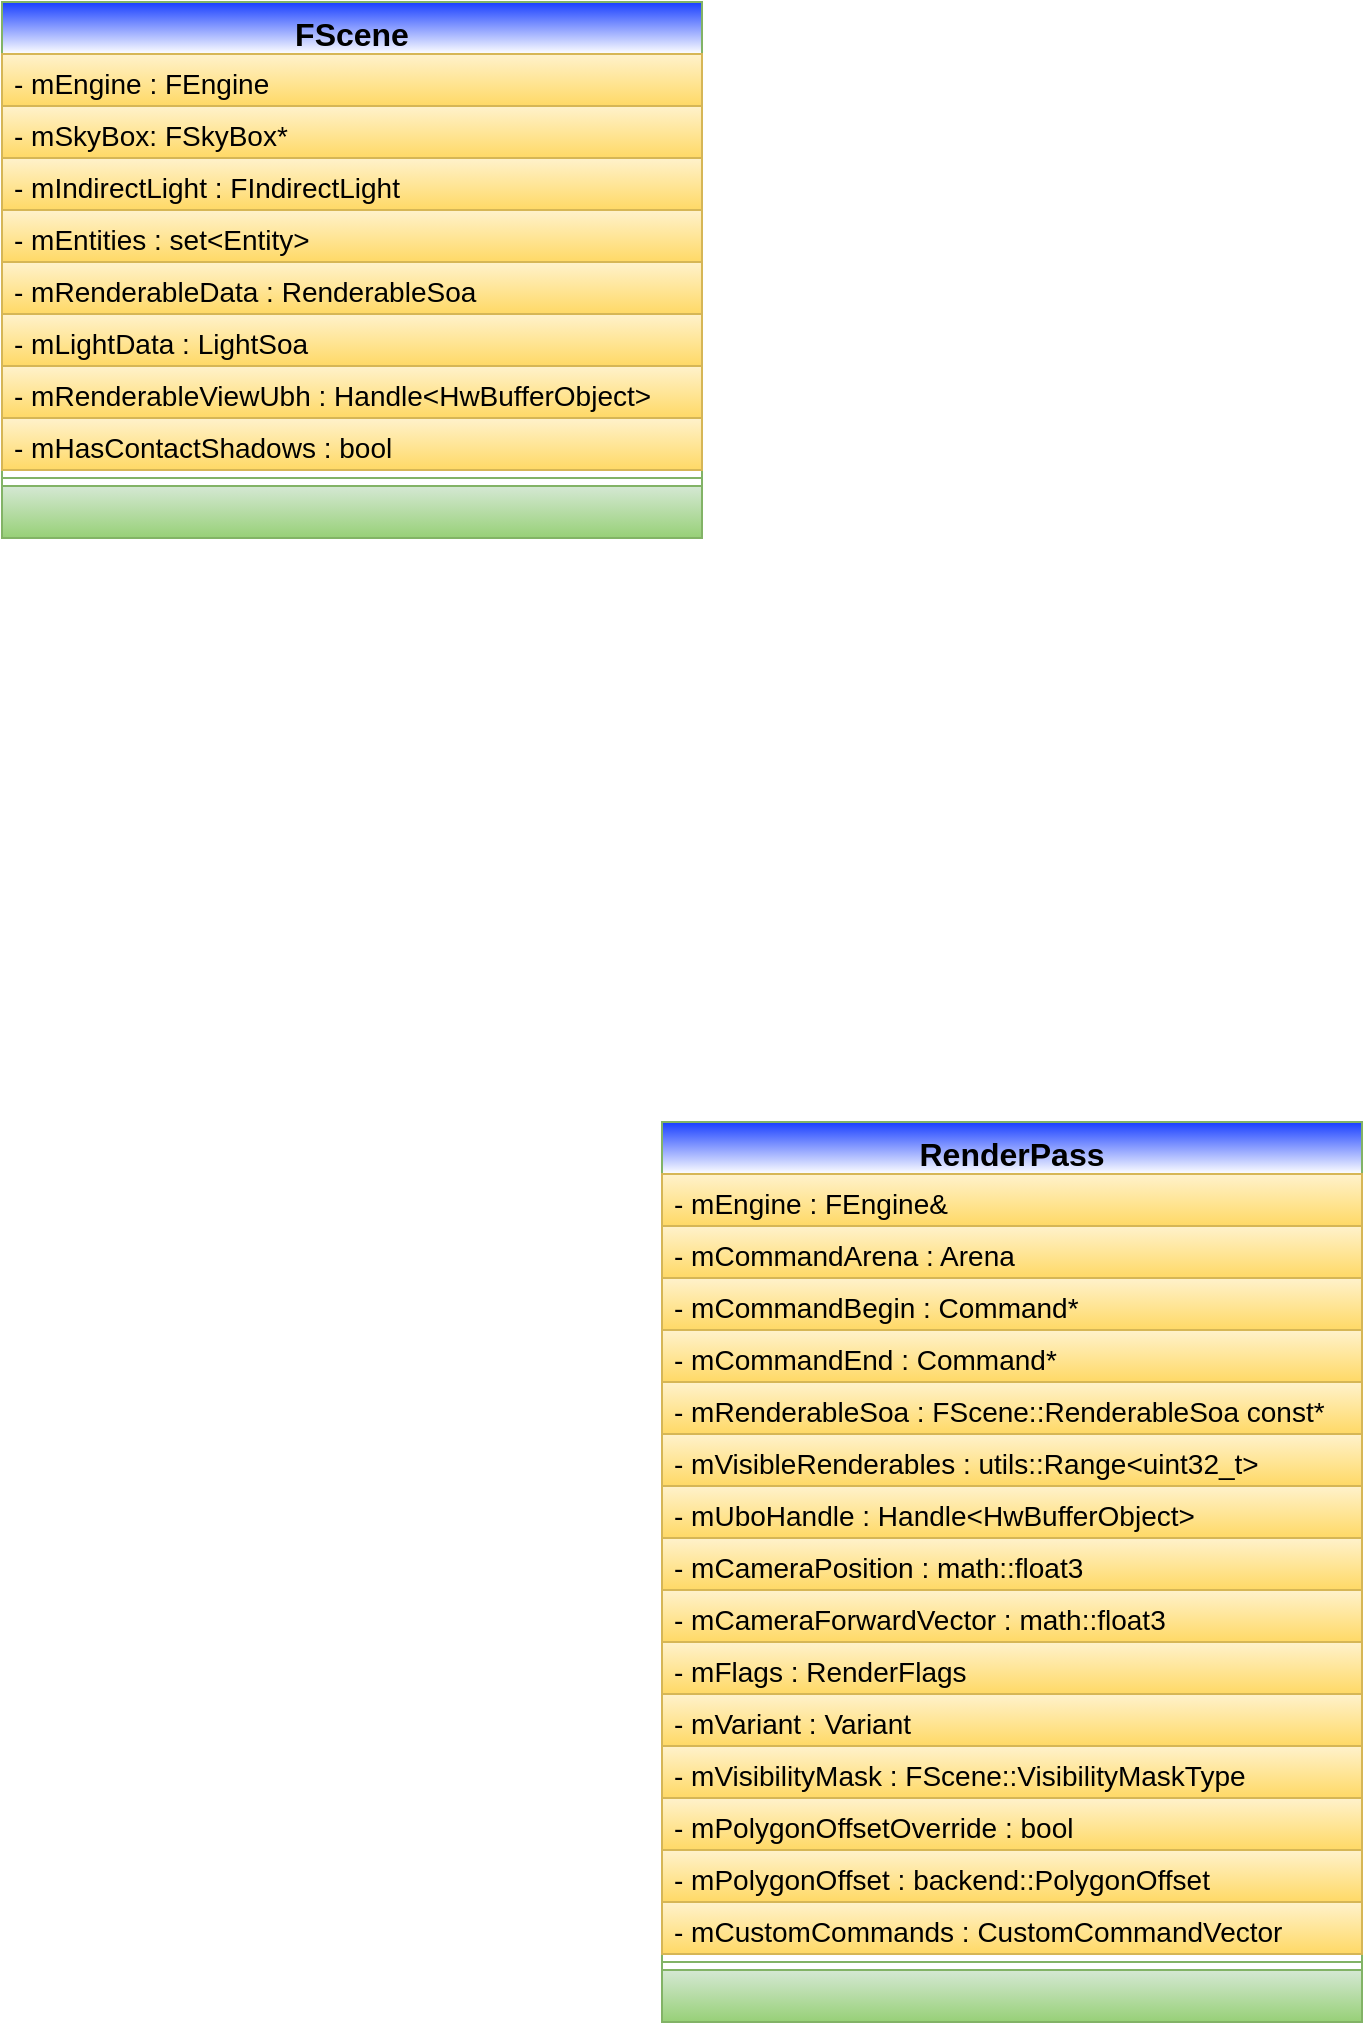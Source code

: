 <mxfile version="14.5.1" type="device"><diagram id="xjEokUfIYf18CmNGWwfW" name="第 1 页"><mxGraphModel dx="1086" dy="806" grid="1" gridSize="10" guides="1" tooltips="1" connect="1" arrows="1" fold="1" page="1" pageScale="1" pageWidth="1654" pageHeight="2336" math="0" shadow="0"><root><mxCell id="0"/><mxCell id="1" parent="0"/><mxCell id="k0R3jxIRL3sEbX5qB7N4-1" value="FScene" style="swimlane;fontStyle=1;align=center;verticalAlign=top;childLayout=stackLayout;horizontal=1;startSize=26;horizontalStack=0;resizeParent=1;resizeParentMax=0;resizeLast=0;collapsible=1;marginBottom=0;fontSize=16;strokeColor=#82b366;fillColor=#FFFFFF;gradientColor=#173EFF;gradientDirection=north;" parent="1" vertex="1"><mxGeometry x="50" y="160" width="350" height="268" as="geometry"/></mxCell><mxCell id="k0R3jxIRL3sEbX5qB7N4-2" value="- mEngine : FEngine" style="text;strokeColor=#d6b656;fillColor=#fff2cc;align=left;verticalAlign=top;spacingLeft=4;spacingRight=4;overflow=hidden;rotatable=0;points=[[0,0.5],[1,0.5]];portConstraint=eastwest;fontSize=14;gradientColor=#ffd966;" parent="k0R3jxIRL3sEbX5qB7N4-1" vertex="1"><mxGeometry y="26" width="350" height="26" as="geometry"/></mxCell><mxCell id="k0R3jxIRL3sEbX5qB7N4-6" value="- mSkyBox: FSkyBox*" style="text;strokeColor=#d6b656;fillColor=#fff2cc;align=left;verticalAlign=top;spacingLeft=4;spacingRight=4;overflow=hidden;rotatable=0;points=[[0,0.5],[1,0.5]];portConstraint=eastwest;fontSize=14;gradientColor=#ffd966;" parent="k0R3jxIRL3sEbX5qB7N4-1" vertex="1"><mxGeometry y="52" width="350" height="26" as="geometry"/></mxCell><mxCell id="k0R3jxIRL3sEbX5qB7N4-5" value="- mIndirectLight : FIndirectLight" style="text;strokeColor=#d6b656;fillColor=#fff2cc;align=left;verticalAlign=top;spacingLeft=4;spacingRight=4;overflow=hidden;rotatable=0;points=[[0,0.5],[1,0.5]];portConstraint=eastwest;fontSize=14;gradientColor=#ffd966;" parent="k0R3jxIRL3sEbX5qB7N4-1" vertex="1"><mxGeometry y="78" width="350" height="26" as="geometry"/></mxCell><mxCell id="k0R3jxIRL3sEbX5qB7N4-8" value="- mEntities : set&lt;Entity&gt;" style="text;strokeColor=#d6b656;fillColor=#fff2cc;align=left;verticalAlign=top;spacingLeft=4;spacingRight=4;overflow=hidden;rotatable=0;points=[[0,0.5],[1,0.5]];portConstraint=eastwest;fontSize=14;gradientColor=#ffd966;" parent="k0R3jxIRL3sEbX5qB7N4-1" vertex="1"><mxGeometry y="104" width="350" height="26" as="geometry"/></mxCell><mxCell id="k0R3jxIRL3sEbX5qB7N4-9" value="- mRenderableData : RenderableSoa" style="text;strokeColor=#d6b656;fillColor=#fff2cc;align=left;verticalAlign=top;spacingLeft=4;spacingRight=4;overflow=hidden;rotatable=0;points=[[0,0.5],[1,0.5]];portConstraint=eastwest;fontSize=14;gradientColor=#ffd966;" parent="k0R3jxIRL3sEbX5qB7N4-1" vertex="1"><mxGeometry y="130" width="350" height="26" as="geometry"/></mxCell><mxCell id="k0R3jxIRL3sEbX5qB7N4-11" value="- mLightData : LightSoa" style="text;strokeColor=#d6b656;fillColor=#fff2cc;align=left;verticalAlign=top;spacingLeft=4;spacingRight=4;overflow=hidden;rotatable=0;points=[[0,0.5],[1,0.5]];portConstraint=eastwest;fontSize=14;gradientColor=#ffd966;" parent="k0R3jxIRL3sEbX5qB7N4-1" vertex="1"><mxGeometry y="156" width="350" height="26" as="geometry"/></mxCell><mxCell id="k0R3jxIRL3sEbX5qB7N4-10" value="- mRenderableViewUbh : Handle&lt;HwBufferObject&gt;" style="text;strokeColor=#d6b656;fillColor=#fff2cc;align=left;verticalAlign=top;spacingLeft=4;spacingRight=4;overflow=hidden;rotatable=0;points=[[0,0.5],[1,0.5]];portConstraint=eastwest;fontSize=14;gradientColor=#ffd966;" parent="k0R3jxIRL3sEbX5qB7N4-1" vertex="1"><mxGeometry y="182" width="350" height="26" as="geometry"/></mxCell><mxCell id="k0R3jxIRL3sEbX5qB7N4-7" value="- mHasContactShadows : bool" style="text;strokeColor=#d6b656;fillColor=#fff2cc;align=left;verticalAlign=top;spacingLeft=4;spacingRight=4;overflow=hidden;rotatable=0;points=[[0,0.5],[1,0.5]];portConstraint=eastwest;fontSize=14;gradientColor=#ffd966;" parent="k0R3jxIRL3sEbX5qB7N4-1" vertex="1"><mxGeometry y="208" width="350" height="26" as="geometry"/></mxCell><mxCell id="k0R3jxIRL3sEbX5qB7N4-3" value="" style="line;strokeWidth=1;fillColor=#d5e8d4;align=left;verticalAlign=middle;spacingTop=-1;spacingLeft=3;spacingRight=3;rotatable=0;labelPosition=right;points=[];portConstraint=eastwest;fontSize=14;strokeColor=#82b366;" parent="k0R3jxIRL3sEbX5qB7N4-1" vertex="1"><mxGeometry y="234" width="350" height="8" as="geometry"/></mxCell><mxCell id="k0R3jxIRL3sEbX5qB7N4-4" value="" style="text;strokeColor=#82b366;fillColor=#d5e8d4;align=left;verticalAlign=top;spacingLeft=4;spacingRight=4;overflow=hidden;rotatable=0;points=[[0,0.5],[1,0.5]];portConstraint=eastwest;fontSize=14;gradientColor=#97d077;" parent="k0R3jxIRL3sEbX5qB7N4-1" vertex="1"><mxGeometry y="242" width="350" height="26" as="geometry"/></mxCell><mxCell id="k0R3jxIRL3sEbX5qB7N4-27" value="RenderPass" style="swimlane;fontStyle=1;align=center;verticalAlign=top;childLayout=stackLayout;horizontal=1;startSize=26;horizontalStack=0;resizeParent=1;resizeParentMax=0;resizeLast=0;collapsible=1;marginBottom=0;fontSize=16;strokeColor=#82b366;fillColor=#FFFFFF;gradientColor=#173EFF;gradientDirection=north;" parent="1" vertex="1"><mxGeometry x="380" y="720" width="350" height="450" as="geometry"/></mxCell><mxCell id="k0R3jxIRL3sEbX5qB7N4-31" value="- mEngine : FEngine&amp;" style="text;strokeColor=#d6b656;fillColor=#fff2cc;align=left;verticalAlign=top;spacingLeft=4;spacingRight=4;overflow=hidden;rotatable=0;points=[[0,0.5],[1,0.5]];portConstraint=eastwest;fontSize=14;gradientColor=#ffd966;" parent="k0R3jxIRL3sEbX5qB7N4-27" vertex="1"><mxGeometry y="26" width="350" height="26" as="geometry"/></mxCell><mxCell id="k0R3jxIRL3sEbX5qB7N4-34" value="- mCommandArena : Arena" style="text;strokeColor=#d6b656;fillColor=#fff2cc;align=left;verticalAlign=top;spacingLeft=4;spacingRight=4;overflow=hidden;rotatable=0;points=[[0,0.5],[1,0.5]];portConstraint=eastwest;fontSize=14;gradientColor=#ffd966;" parent="k0R3jxIRL3sEbX5qB7N4-27" vertex="1"><mxGeometry y="52" width="350" height="26" as="geometry"/></mxCell><mxCell id="k0R3jxIRL3sEbX5qB7N4-36" value="- mCommandBegin : Command*" style="text;strokeColor=#d6b656;fillColor=#fff2cc;align=left;verticalAlign=top;spacingLeft=4;spacingRight=4;overflow=hidden;rotatable=0;points=[[0,0.5],[1,0.5]];portConstraint=eastwest;fontSize=14;gradientColor=#ffd966;" parent="k0R3jxIRL3sEbX5qB7N4-27" vertex="1"><mxGeometry y="78" width="350" height="26" as="geometry"/></mxCell><mxCell id="k0R3jxIRL3sEbX5qB7N4-35" value="- mCommandEnd : Command*" style="text;strokeColor=#d6b656;fillColor=#fff2cc;align=left;verticalAlign=top;spacingLeft=4;spacingRight=4;overflow=hidden;rotatable=0;points=[[0,0.5],[1,0.5]];portConstraint=eastwest;fontSize=14;gradientColor=#ffd966;" parent="k0R3jxIRL3sEbX5qB7N4-27" vertex="1"><mxGeometry y="104" width="350" height="26" as="geometry"/></mxCell><mxCell id="k0R3jxIRL3sEbX5qB7N4-33" value="- mRenderableSoa : FScene::RenderableSoa const*" style="text;strokeColor=#d6b656;fillColor=#fff2cc;align=left;verticalAlign=top;spacingLeft=4;spacingRight=4;overflow=hidden;rotatable=0;points=[[0,0.5],[1,0.5]];portConstraint=eastwest;fontSize=14;gradientColor=#ffd966;" parent="k0R3jxIRL3sEbX5qB7N4-27" vertex="1"><mxGeometry y="130" width="350" height="26" as="geometry"/></mxCell><mxCell id="k0R3jxIRL3sEbX5qB7N4-37" value="- mVisibleRenderables : utils::Range&lt;uint32_t&gt;" style="text;strokeColor=#d6b656;fillColor=#fff2cc;align=left;verticalAlign=top;spacingLeft=4;spacingRight=4;overflow=hidden;rotatable=0;points=[[0,0.5],[1,0.5]];portConstraint=eastwest;fontSize=14;gradientColor=#ffd966;" parent="k0R3jxIRL3sEbX5qB7N4-27" vertex="1"><mxGeometry y="156" width="350" height="26" as="geometry"/></mxCell><mxCell id="k0R3jxIRL3sEbX5qB7N4-32" value="- mUboHandle : Handle&lt;HwBufferObject&gt;" style="text;strokeColor=#d6b656;fillColor=#fff2cc;align=left;verticalAlign=top;spacingLeft=4;spacingRight=4;overflow=hidden;rotatable=0;points=[[0,0.5],[1,0.5]];portConstraint=eastwest;fontSize=14;gradientColor=#ffd966;" parent="k0R3jxIRL3sEbX5qB7N4-27" vertex="1"><mxGeometry y="182" width="350" height="26" as="geometry"/></mxCell><mxCell id="k0R3jxIRL3sEbX5qB7N4-40" value="- mCameraPosition : math::float3" style="text;strokeColor=#d6b656;fillColor=#fff2cc;align=left;verticalAlign=top;spacingLeft=4;spacingRight=4;overflow=hidden;rotatable=0;points=[[0,0.5],[1,0.5]];portConstraint=eastwest;fontSize=14;gradientColor=#ffd966;" parent="k0R3jxIRL3sEbX5qB7N4-27" vertex="1"><mxGeometry y="208" width="350" height="26" as="geometry"/></mxCell><mxCell id="k0R3jxIRL3sEbX5qB7N4-39" value="- mCameraForwardVector : math::float3" style="text;strokeColor=#d6b656;fillColor=#fff2cc;align=left;verticalAlign=top;spacingLeft=4;spacingRight=4;overflow=hidden;rotatable=0;points=[[0,0.5],[1,0.5]];portConstraint=eastwest;fontSize=14;gradientColor=#ffd966;" parent="k0R3jxIRL3sEbX5qB7N4-27" vertex="1"><mxGeometry y="234" width="350" height="26" as="geometry"/></mxCell><mxCell id="k0R3jxIRL3sEbX5qB7N4-38" value="- mFlags : RenderFlags" style="text;strokeColor=#d6b656;fillColor=#fff2cc;align=left;verticalAlign=top;spacingLeft=4;spacingRight=4;overflow=hidden;rotatable=0;points=[[0,0.5],[1,0.5]];portConstraint=eastwest;fontSize=14;gradientColor=#ffd966;" parent="k0R3jxIRL3sEbX5qB7N4-27" vertex="1"><mxGeometry y="260" width="350" height="26" as="geometry"/></mxCell><mxCell id="k0R3jxIRL3sEbX5qB7N4-28" value="- mVariant : Variant" style="text;strokeColor=#d6b656;fillColor=#fff2cc;align=left;verticalAlign=top;spacingLeft=4;spacingRight=4;overflow=hidden;rotatable=0;points=[[0,0.5],[1,0.5]];portConstraint=eastwest;fontSize=14;gradientColor=#ffd966;" parent="k0R3jxIRL3sEbX5qB7N4-27" vertex="1"><mxGeometry y="286" width="350" height="26" as="geometry"/></mxCell><mxCell id="k0R3jxIRL3sEbX5qB7N4-57" value="- mVisibilityMask : FScene::VisibilityMaskType" style="text;strokeColor=#d6b656;fillColor=#fff2cc;align=left;verticalAlign=top;spacingLeft=4;spacingRight=4;overflow=hidden;rotatable=0;points=[[0,0.5],[1,0.5]];portConstraint=eastwest;fontSize=14;gradientColor=#ffd966;" parent="k0R3jxIRL3sEbX5qB7N4-27" vertex="1"><mxGeometry y="312" width="350" height="26" as="geometry"/></mxCell><mxCell id="k0R3jxIRL3sEbX5qB7N4-58" value="- mPolygonOffsetOverride : bool" style="text;strokeColor=#d6b656;fillColor=#fff2cc;align=left;verticalAlign=top;spacingLeft=4;spacingRight=4;overflow=hidden;rotatable=0;points=[[0,0.5],[1,0.5]];portConstraint=eastwest;fontSize=14;gradientColor=#ffd966;" parent="k0R3jxIRL3sEbX5qB7N4-27" vertex="1"><mxGeometry y="338" width="350" height="26" as="geometry"/></mxCell><mxCell id="k0R3jxIRL3sEbX5qB7N4-59" value="- mPolygonOffset : backend::PolygonOffset" style="text;strokeColor=#d6b656;fillColor=#fff2cc;align=left;verticalAlign=top;spacingLeft=4;spacingRight=4;overflow=hidden;rotatable=0;points=[[0,0.5],[1,0.5]];portConstraint=eastwest;fontSize=14;gradientColor=#ffd966;" parent="k0R3jxIRL3sEbX5qB7N4-27" vertex="1"><mxGeometry y="364" width="350" height="26" as="geometry"/></mxCell><mxCell id="k0R3jxIRL3sEbX5qB7N4-41" value="- mCustomCommands : CustomCommandVector" style="text;strokeColor=#d6b656;fillColor=#fff2cc;align=left;verticalAlign=top;spacingLeft=4;spacingRight=4;overflow=hidden;rotatable=0;points=[[0,0.5],[1,0.5]];portConstraint=eastwest;fontSize=14;gradientColor=#ffd966;" parent="k0R3jxIRL3sEbX5qB7N4-27" vertex="1"><mxGeometry y="390" width="350" height="26" as="geometry"/></mxCell><mxCell id="k0R3jxIRL3sEbX5qB7N4-29" value="" style="line;strokeWidth=1;fillColor=#d5e8d4;align=left;verticalAlign=middle;spacingTop=-1;spacingLeft=3;spacingRight=3;rotatable=0;labelPosition=right;points=[];portConstraint=eastwest;fontSize=14;strokeColor=#82b366;" parent="k0R3jxIRL3sEbX5qB7N4-27" vertex="1"><mxGeometry y="416" width="350" height="8" as="geometry"/></mxCell><mxCell id="k0R3jxIRL3sEbX5qB7N4-30" value="" style="text;strokeColor=#82b366;fillColor=#d5e8d4;align=left;verticalAlign=top;spacingLeft=4;spacingRight=4;overflow=hidden;rotatable=0;points=[[0,0.5],[1,0.5]];portConstraint=eastwest;fontSize=14;gradientColor=#97d077;" parent="k0R3jxIRL3sEbX5qB7N4-27" vertex="1"><mxGeometry y="424" width="350" height="26" as="geometry"/></mxCell></root></mxGraphModel></diagram></mxfile>